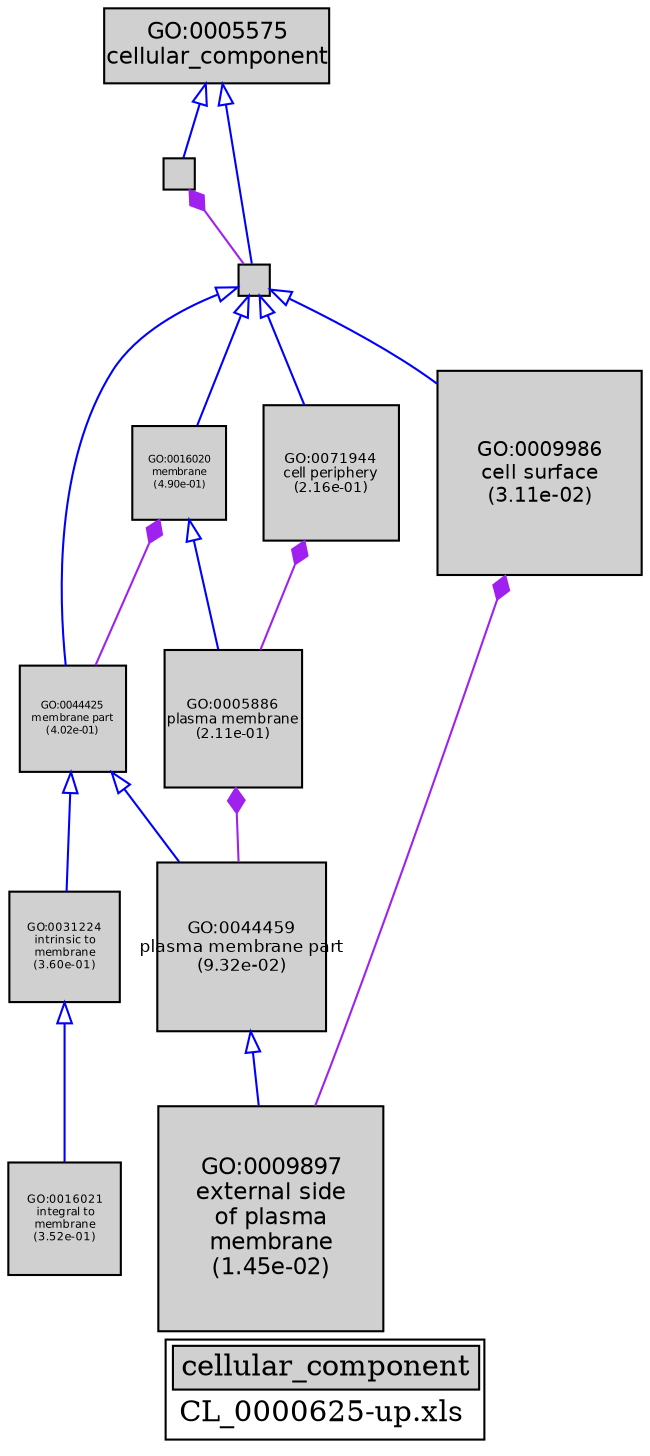 digraph "cellular_component" {
graph [ bgcolor = "#FFFFFF", label = <<TABLE COLOR="black" BGCOLOR="white"><TR><TD COLSPAN="2" BGCOLOR="#D0D0D0"><FONT COLOR="black">cellular_component</FONT></TD></TR><TR><TD BORDER="0">CL_0000625-up.xls</TD></TR></TABLE>> ];
node [ fontname = "Helvetica" ];

subgraph "nodes" {

node [ style = "filled", fixedsize = "true", width = 1, shape = "box", fontsize = 9, fillcolor = "#D0D0D0", fontcolor = "black", color = "black" ];

"GO:0044425" [ URL = "#GO:0044425", label = <<TABLE BORDER="0"><TR><TD>GO:0044425<BR/>membrane part<BR/>(4.02e-01)</TD></TR></TABLE>>, width = 0.701553891673, shape = "box", fontsize = 5.05118802005, height = 0.701553891673 ];
"GO:0005623" [ URL = "#GO:0005623", label = "", width = 0.203282476328, shape = "box", height = 0.203282476328 ];
"GO:0005575" [ URL = "#GO:0005575", label = <<TABLE BORDER="0"><TR><TD>GO:0005575<BR/>cellular_component</TD></TR></TABLE>>, width = 1.5, shape = "box", fontsize = 10.8 ];
"GO:0071944" [ URL = "#GO:0071944", label = <<TABLE BORDER="0"><TR><TD>GO:0071944<BR/>cell periphery<BR/>(2.16e-01)</TD></TR></TABLE>>, width = 0.905611280296, shape = "box", fontsize = 6.52040121813, height = 0.905611280296 ];
"GO:0044464" [ URL = "#GO:0044464", label = "", width = 0.203282476328, shape = "box", height = 0.203282476328 ];
"GO:0016020" [ URL = "#GO:0016020", label = <<TABLE BORDER="0"><TR><TD>GO:0016020<BR/>membrane<BR/>(4.90e-01)</TD></TR></TABLE>>, width = 0.622551464278, shape = "box", fontsize = 5.0, height = 0.622551464278 ];
"GO:0009897" [ URL = "#GO:0009897", label = <<TABLE BORDER="0"><TR><TD>GO:0009897<BR/>external side<BR/>of plasma<BR/>membrane<BR/>(1.45e-02)</TD></TR></TABLE>>, width = 1.5, shape = "box", fontsize = 10.8, height = 1.5 ];
"GO:0009986" [ URL = "#GO:0009986", label = <<TABLE BORDER="0"><TR><TD>GO:0009986<BR/>cell surface<BR/>(3.11e-02)</TD></TR></TABLE>>, width = 1.35868727817, shape = "box", fontsize = 9.78254840282, height = 1.35868727817 ];
"GO:0005886" [ URL = "#GO:0005886", label = <<TABLE BORDER="0"><TR><TD>GO:0005886<BR/>plasma membrane<BR/>(2.11e-01)</TD></TR></TABLE>>, width = 0.912663116469, shape = "box", fontsize = 6.57117443858, height = 0.912663116469 ];
"GO:0031224" [ URL = "#GO:0031224", label = <<TABLE BORDER="0"><TR><TD>GO:0031224<BR/>intrinsic to<BR/>membrane<BR/>(3.60e-01)</TD></TR></TABLE>>, width = 0.741360522576, shape = "box", fontsize = 5.33779576255, height = 0.741360522576 ];
"GO:0016021" [ URL = "#GO:0016021", label = <<TABLE BORDER="0"><TR><TD>GO:0016021<BR/>integral to<BR/>membrane<BR/>(3.52e-01)</TD></TR></TABLE>>, width = 0.749744079187, shape = "box", fontsize = 5.39815737015, height = 0.749744079187 ];
"GO:0044459" [ URL = "#GO:0044459", label = <<TABLE BORDER="0"><TR><TD>GO:0044459<BR/>plasma membrane part<BR/>(9.32e-02)</TD></TR></TABLE>>, width = 1.12473547283, shape = "box", fontsize = 8.09809540436, height = 1.12473547283 ];
}
subgraph "edges" {


edge [ dir = "back", weight = 1 ];
subgraph "regulates" {


edge [ color = "cyan", arrowtail = "none" ];
subgraph "positive" {


edge [ color = "green", arrowtail = "vee" ];
}
subgraph "negative" {


edge [ color = "red", arrowtail = "tee" ];
}
}
subgraph "part_of" {


edge [ color = "purple", arrowtail = "diamond", weight = 2.5 ];
"GO:0005886" -> "GO:0044459";
"GO:0071944" -> "GO:0005886";
"GO:0005623" -> "GO:0044464";
"GO:0016020" -> "GO:0044425";
"GO:0009986" -> "GO:0009897";
}
subgraph "is_a" {


edge [ color = "blue", arrowtail = "empty", weight = 5.0 ];
"GO:0044464" -> "GO:0071944";
"GO:0044425" -> "GO:0031224";
"GO:0016020" -> "GO:0005886";
"GO:0005575" -> "GO:0044464";
"GO:0005575" -> "GO:0005623";
"GO:0044464" -> "GO:0009986";
"GO:0044464" -> "GO:0016020";
"GO:0044459" -> "GO:0009897";
"GO:0044464" -> "GO:0044425";
"GO:0044425" -> "GO:0044459";
"GO:0031224" -> "GO:0016021";
}
}
}
